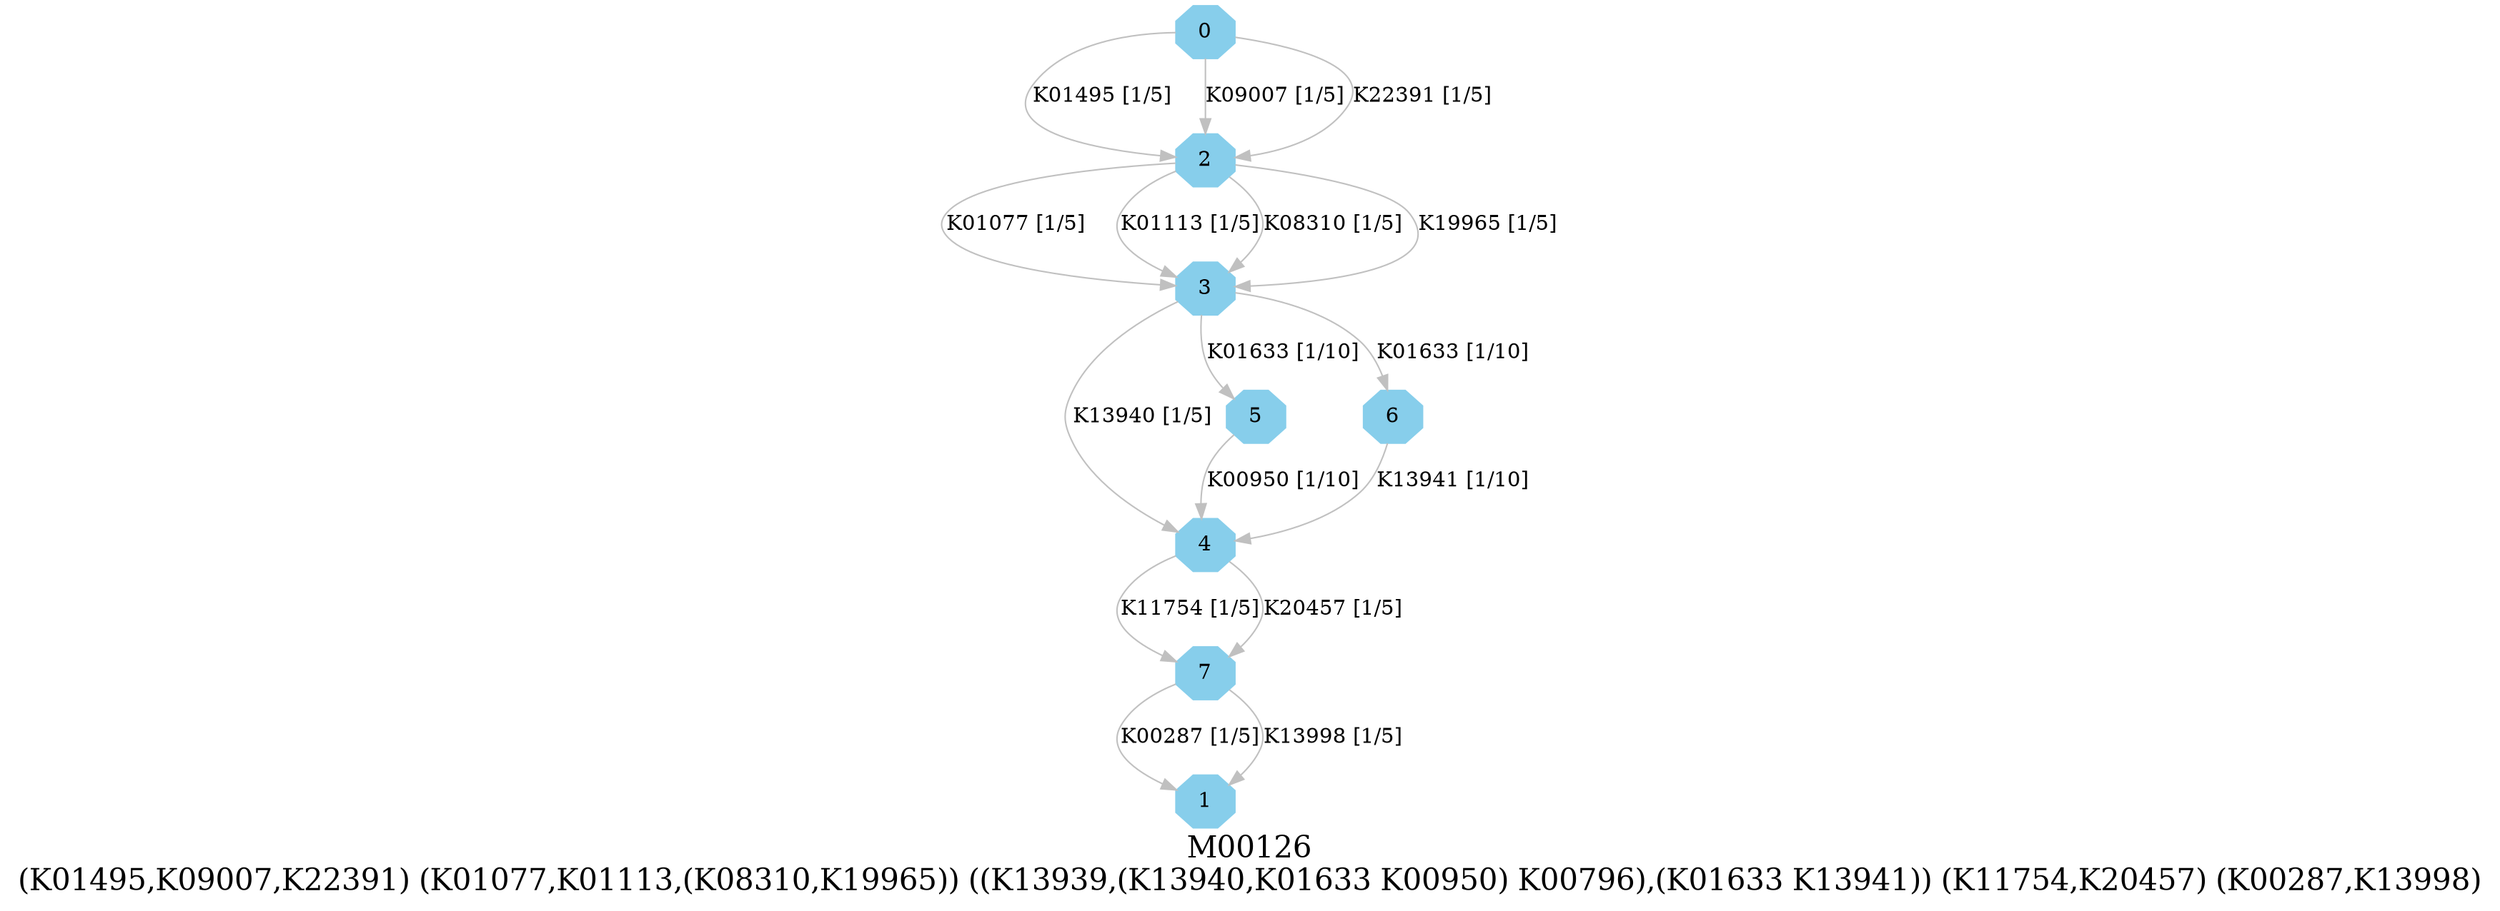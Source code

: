 digraph G {
graph [label="M00126
(K01495,K09007,K22391) (K01077,K01113,(K08310,K19965)) ((K13939,(K13940,K01633 K00950) K00796),(K01633 K13941)) (K11754,K20457) (K00287,K13998)",fontsize=20];
node [shape=box,style=filled];
edge [len=3,color=grey];
{node [width=.3,height=.3,shape=octagon,style=filled,color=skyblue] 0 1 2 3 4 5 6 7 }
0 -> 2 [label="K01495 [1/5]"];
0 -> 2 [label="K09007 [1/5]"];
0 -> 2 [label="K22391 [1/5]"];
2 -> 3 [label="K01077 [1/5]"];
2 -> 3 [label="K01113 [1/5]"];
2 -> 3 [label="K08310 [1/5]"];
2 -> 3 [label="K19965 [1/5]"];
3 -> 4 [label="K13940 [1/5]"];
3 -> 5 [label="K01633 [1/10]"];
3 -> 6 [label="K01633 [1/10]"];
4 -> 7 [label="K11754 [1/5]"];
4 -> 7 [label="K20457 [1/5]"];
5 -> 4 [label="K00950 [1/10]"];
6 -> 4 [label="K13941 [1/10]"];
7 -> 1 [label="K00287 [1/5]"];
7 -> 1 [label="K13998 [1/5]"];
}